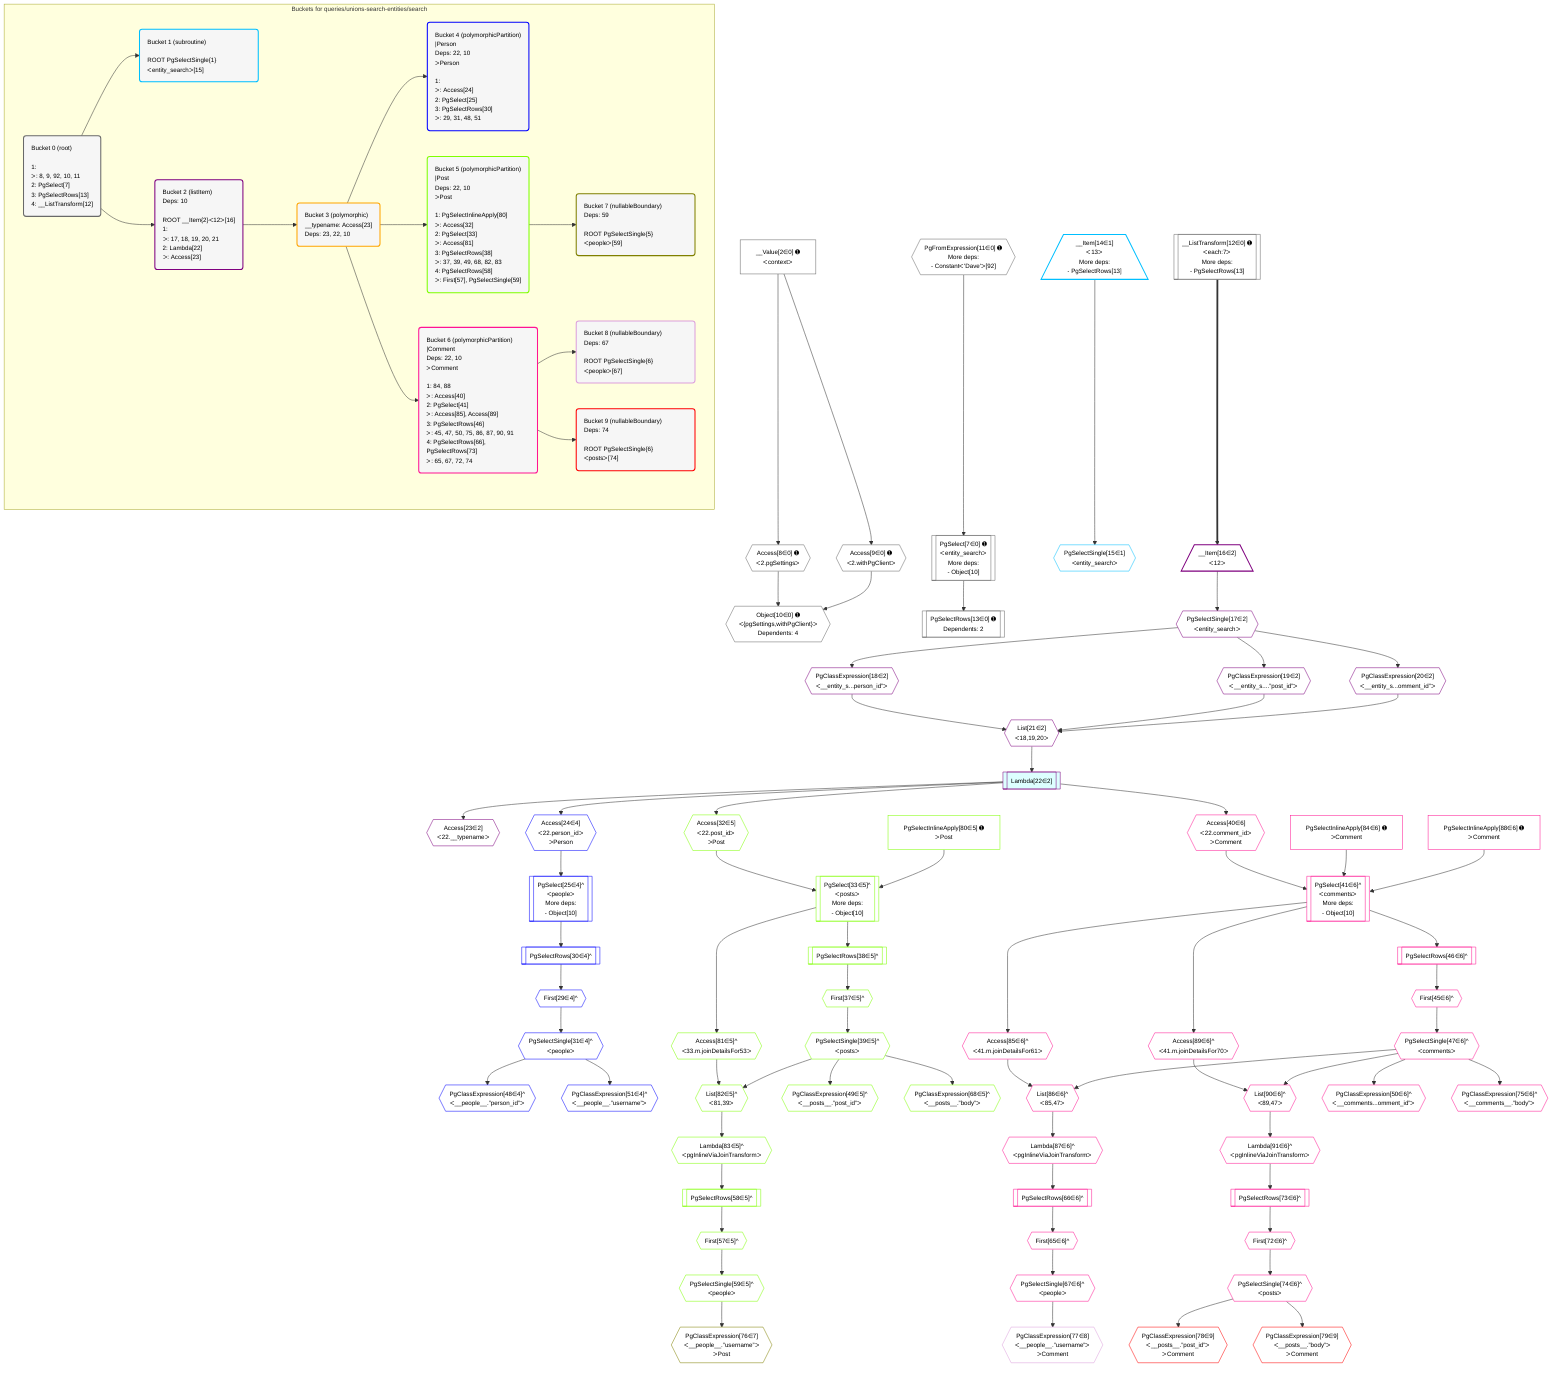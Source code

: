 %%{init: {'themeVariables': { 'fontSize': '12px'}}}%%
graph TD
    classDef path fill:#eee,stroke:#000,color:#000
    classDef plan fill:#fff,stroke-width:1px,color:#000
    classDef itemplan fill:#fff,stroke-width:2px,color:#000
    classDef unbatchedplan fill:#dff,stroke-width:1px,color:#000
    classDef sideeffectplan fill:#fcc,stroke-width:2px,color:#000
    classDef bucket fill:#f6f6f6,color:#000,stroke-width:2px,text-align:left

    subgraph "Buckets for queries/unions-search-entities/search"
    Bucket0("Bucket 0 (root)<br /><br />1: <br />ᐳ: 8, 9, 92, 10, 11<br />2: PgSelect[7]<br />3: PgSelectRows[13]<br />4: __ListTransform[12]"):::bucket
    Bucket1("Bucket 1 (subroutine)<br /><br />ROOT PgSelectSingle{1}ᐸentity_searchᐳ[15]"):::bucket
    Bucket2("Bucket 2 (listItem)<br />Deps: 10<br /><br />ROOT __Item{2}ᐸ12ᐳ[16]<br />1: <br />ᐳ: 17, 18, 19, 20, 21<br />2: Lambda[22]<br />ᐳ: Access[23]"):::bucket
    Bucket3("Bucket 3 (polymorphic)<br />__typename: Access[23]<br />Deps: 23, 22, 10"):::bucket
    Bucket4("Bucket 4 (polymorphicPartition)<br />|Person<br />Deps: 22, 10<br />ᐳPerson<br /><br />1: <br />ᐳ: Access[24]<br />2: PgSelect[25]<br />3: PgSelectRows[30]<br />ᐳ: 29, 31, 48, 51"):::bucket
    Bucket5("Bucket 5 (polymorphicPartition)<br />|Post<br />Deps: 22, 10<br />ᐳPost<br /><br />1: PgSelectInlineApply[80]<br />ᐳ: Access[32]<br />2: PgSelect[33]<br />ᐳ: Access[81]<br />3: PgSelectRows[38]<br />ᐳ: 37, 39, 49, 68, 82, 83<br />4: PgSelectRows[58]<br />ᐳ: First[57], PgSelectSingle[59]"):::bucket
    Bucket6("Bucket 6 (polymorphicPartition)<br />|Comment<br />Deps: 22, 10<br />ᐳComment<br /><br />1: 84, 88<br />ᐳ: Access[40]<br />2: PgSelect[41]<br />ᐳ: Access[85], Access[89]<br />3: PgSelectRows[46]<br />ᐳ: 45, 47, 50, 75, 86, 87, 90, 91<br />4: PgSelectRows[66], PgSelectRows[73]<br />ᐳ: 65, 67, 72, 74"):::bucket
    Bucket7("Bucket 7 (nullableBoundary)<br />Deps: 59<br /><br />ROOT PgSelectSingle{5}ᐸpeopleᐳ[59]"):::bucket
    Bucket8("Bucket 8 (nullableBoundary)<br />Deps: 67<br /><br />ROOT PgSelectSingle{6}ᐸpeopleᐳ[67]"):::bucket
    Bucket9("Bucket 9 (nullableBoundary)<br />Deps: 74<br /><br />ROOT PgSelectSingle{6}ᐸpostsᐳ[74]"):::bucket
    end
    Bucket0 --> Bucket1 & Bucket2
    Bucket2 --> Bucket3
    Bucket3 --> Bucket4 & Bucket5 & Bucket6
    Bucket5 --> Bucket7
    Bucket6 --> Bucket8 & Bucket9

    %% plan dependencies
    PgSelect7[["PgSelect[7∈0] ➊<br />ᐸentity_searchᐳ<br />More deps:<br />- Object[10]"]]:::plan
    PgFromExpression11{{"PgFromExpression[11∈0] ➊<br />More deps:<br />- Constantᐸ'Dave'ᐳ[92]"}}:::plan
    PgFromExpression11 --> PgSelect7
    Object10{{"Object[10∈0] ➊<br />ᐸ{pgSettings,withPgClient}ᐳ<br />Dependents: 4"}}:::plan
    Access8{{"Access[8∈0] ➊<br />ᐸ2.pgSettingsᐳ"}}:::plan
    Access9{{"Access[9∈0] ➊<br />ᐸ2.withPgClientᐳ"}}:::plan
    Access8 & Access9 --> Object10
    __Value2["__Value[2∈0] ➊<br />ᐸcontextᐳ"]:::plan
    __Value2 --> Access8
    __Value2 --> Access9
    __ListTransform12[["__ListTransform[12∈0] ➊<br />ᐸeach:7ᐳ<br />More deps:<br />- PgSelectRows[13]"]]:::plan
    PgSelectRows13[["PgSelectRows[13∈0] ➊<br />Dependents: 2"]]:::plan
    PgSelect7 --> PgSelectRows13
    __Item14[/"__Item[14∈1]<br />ᐸ13ᐳ<br />More deps:<br />- PgSelectRows[13]"\]:::itemplan
    PgSelectSingle15{{"PgSelectSingle[15∈1]<br />ᐸentity_searchᐳ"}}:::plan
    __Item14 --> PgSelectSingle15
    List21{{"List[21∈2]<br />ᐸ18,19,20ᐳ"}}:::plan
    PgClassExpression18{{"PgClassExpression[18∈2]<br />ᐸ__entity_s...person_id”ᐳ"}}:::plan
    PgClassExpression19{{"PgClassExpression[19∈2]<br />ᐸ__entity_s....”post_id”ᐳ"}}:::plan
    PgClassExpression20{{"PgClassExpression[20∈2]<br />ᐸ__entity_s...omment_id”ᐳ"}}:::plan
    PgClassExpression18 & PgClassExpression19 & PgClassExpression20 --> List21
    __Item16[/"__Item[16∈2]<br />ᐸ12ᐳ"\]:::itemplan
    __ListTransform12 ==> __Item16
    PgSelectSingle17{{"PgSelectSingle[17∈2]<br />ᐸentity_searchᐳ"}}:::plan
    __Item16 --> PgSelectSingle17
    PgSelectSingle17 --> PgClassExpression18
    PgSelectSingle17 --> PgClassExpression19
    PgSelectSingle17 --> PgClassExpression20
    Lambda22[["Lambda[22∈2]"]]:::unbatchedplan
    List21 --> Lambda22
    Access23{{"Access[23∈2]<br />ᐸ22.__typenameᐳ"}}:::plan
    Lambda22 --> Access23
    PgSelect25[["PgSelect[25∈4]^<br />ᐸpeopleᐳ<br />More deps:<br />- Object[10]"]]:::plan
    Access24{{"Access[24∈4]<br />ᐸ22.person_idᐳ<br />ᐳPerson"}}:::plan
    Access24 --> PgSelect25
    Lambda22 --> Access24
    First29{{"First[29∈4]^"}}:::plan
    PgSelectRows30[["PgSelectRows[30∈4]^"]]:::plan
    PgSelectRows30 --> First29
    PgSelect25 --> PgSelectRows30
    PgSelectSingle31{{"PgSelectSingle[31∈4]^<br />ᐸpeopleᐳ"}}:::plan
    First29 --> PgSelectSingle31
    PgClassExpression48{{"PgClassExpression[48∈4]^<br />ᐸ__people__.”person_id”ᐳ"}}:::plan
    PgSelectSingle31 --> PgClassExpression48
    PgClassExpression51{{"PgClassExpression[51∈4]^<br />ᐸ__people__.”username”ᐳ"}}:::plan
    PgSelectSingle31 --> PgClassExpression51
    PgSelect33[["PgSelect[33∈5]^<br />ᐸpostsᐳ<br />More deps:<br />- Object[10]"]]:::plan
    Access32{{"Access[32∈5]<br />ᐸ22.post_idᐳ<br />ᐳPost"}}:::plan
    PgSelectInlineApply80["PgSelectInlineApply[80∈5] ➊<br />ᐳPost"]:::plan
    Access32 & PgSelectInlineApply80 --> PgSelect33
    List82{{"List[82∈5]^<br />ᐸ81,39ᐳ"}}:::plan
    Access81{{"Access[81∈5]^<br />ᐸ33.m.joinDetailsFor53ᐳ"}}:::plan
    PgSelectSingle39{{"PgSelectSingle[39∈5]^<br />ᐸpostsᐳ"}}:::plan
    Access81 & PgSelectSingle39 --> List82
    Lambda22 --> Access32
    First37{{"First[37∈5]^"}}:::plan
    PgSelectRows38[["PgSelectRows[38∈5]^"]]:::plan
    PgSelectRows38 --> First37
    PgSelect33 --> PgSelectRows38
    First37 --> PgSelectSingle39
    PgClassExpression49{{"PgClassExpression[49∈5]^<br />ᐸ__posts__.”post_id”ᐳ"}}:::plan
    PgSelectSingle39 --> PgClassExpression49
    First57{{"First[57∈5]^"}}:::plan
    PgSelectRows58[["PgSelectRows[58∈5]^"]]:::plan
    PgSelectRows58 --> First57
    Lambda83{{"Lambda[83∈5]^<br />ᐸpgInlineViaJoinTransformᐳ"}}:::plan
    Lambda83 --> PgSelectRows58
    PgSelectSingle59{{"PgSelectSingle[59∈5]^<br />ᐸpeopleᐳ"}}:::plan
    First57 --> PgSelectSingle59
    PgClassExpression68{{"PgClassExpression[68∈5]^<br />ᐸ__posts__.”body”ᐳ"}}:::plan
    PgSelectSingle39 --> PgClassExpression68
    PgSelect33 --> Access81
    List82 --> Lambda83
    PgSelect41[["PgSelect[41∈6]^<br />ᐸcommentsᐳ<br />More deps:<br />- Object[10]"]]:::plan
    Access40{{"Access[40∈6]<br />ᐸ22.comment_idᐳ<br />ᐳComment"}}:::plan
    PgSelectInlineApply84["PgSelectInlineApply[84∈6] ➊<br />ᐳComment"]:::plan
    PgSelectInlineApply88["PgSelectInlineApply[88∈6] ➊<br />ᐳComment"]:::plan
    Access40 & PgSelectInlineApply84 & PgSelectInlineApply88 --> PgSelect41
    List86{{"List[86∈6]^<br />ᐸ85,47ᐳ"}}:::plan
    Access85{{"Access[85∈6]^<br />ᐸ41.m.joinDetailsFor61ᐳ"}}:::plan
    PgSelectSingle47{{"PgSelectSingle[47∈6]^<br />ᐸcommentsᐳ"}}:::plan
    Access85 & PgSelectSingle47 --> List86
    List90{{"List[90∈6]^<br />ᐸ89,47ᐳ"}}:::plan
    Access89{{"Access[89∈6]^<br />ᐸ41.m.joinDetailsFor70ᐳ"}}:::plan
    Access89 & PgSelectSingle47 --> List90
    Lambda22 --> Access40
    First45{{"First[45∈6]^"}}:::plan
    PgSelectRows46[["PgSelectRows[46∈6]^"]]:::plan
    PgSelectRows46 --> First45
    PgSelect41 --> PgSelectRows46
    First45 --> PgSelectSingle47
    PgClassExpression50{{"PgClassExpression[50∈6]^<br />ᐸ__comments...omment_id”ᐳ"}}:::plan
    PgSelectSingle47 --> PgClassExpression50
    First65{{"First[65∈6]^"}}:::plan
    PgSelectRows66[["PgSelectRows[66∈6]^"]]:::plan
    PgSelectRows66 --> First65
    Lambda87{{"Lambda[87∈6]^<br />ᐸpgInlineViaJoinTransformᐳ"}}:::plan
    Lambda87 --> PgSelectRows66
    PgSelectSingle67{{"PgSelectSingle[67∈6]^<br />ᐸpeopleᐳ"}}:::plan
    First65 --> PgSelectSingle67
    First72{{"First[72∈6]^"}}:::plan
    PgSelectRows73[["PgSelectRows[73∈6]^"]]:::plan
    PgSelectRows73 --> First72
    Lambda91{{"Lambda[91∈6]^<br />ᐸpgInlineViaJoinTransformᐳ"}}:::plan
    Lambda91 --> PgSelectRows73
    PgSelectSingle74{{"PgSelectSingle[74∈6]^<br />ᐸpostsᐳ"}}:::plan
    First72 --> PgSelectSingle74
    PgClassExpression75{{"PgClassExpression[75∈6]^<br />ᐸ__comments__.”body”ᐳ"}}:::plan
    PgSelectSingle47 --> PgClassExpression75
    PgSelect41 --> Access85
    List86 --> Lambda87
    PgSelect41 --> Access89
    List90 --> Lambda91
    PgClassExpression76{{"PgClassExpression[76∈7]<br />ᐸ__people__.”username”ᐳ<br />ᐳPost"}}:::plan
    PgSelectSingle59 --> PgClassExpression76
    PgClassExpression77{{"PgClassExpression[77∈8]<br />ᐸ__people__.”username”ᐳ<br />ᐳComment"}}:::plan
    PgSelectSingle67 --> PgClassExpression77
    PgClassExpression78{{"PgClassExpression[78∈9]<br />ᐸ__posts__.”post_id”ᐳ<br />ᐳComment"}}:::plan
    PgSelectSingle74 --> PgClassExpression78
    PgClassExpression79{{"PgClassExpression[79∈9]<br />ᐸ__posts__.”body”ᐳ<br />ᐳComment"}}:::plan
    PgSelectSingle74 --> PgClassExpression79

    %% define steps
    classDef bucket0 stroke:#696969
    class Bucket0,__Value2,PgSelect7,Access8,Access9,Object10,PgFromExpression11,__ListTransform12,PgSelectRows13 bucket0
    classDef bucket1 stroke:#00bfff
    class Bucket1,__Item14,PgSelectSingle15 bucket1
    classDef bucket2 stroke:#7f007f
    class Bucket2,__Item16,PgSelectSingle17,PgClassExpression18,PgClassExpression19,PgClassExpression20,List21,Lambda22,Access23 bucket2
    classDef bucket3 stroke:#ffa500
    class Bucket3 bucket3
    classDef bucket4 stroke:#0000ff
    class Bucket4,Access24,PgSelect25,First29,PgSelectRows30,PgSelectSingle31,PgClassExpression48,PgClassExpression51 bucket4
    classDef bucket5 stroke:#7fff00
    class Bucket5,Access32,PgSelect33,First37,PgSelectRows38,PgSelectSingle39,PgClassExpression49,First57,PgSelectRows58,PgSelectSingle59,PgClassExpression68,PgSelectInlineApply80,Access81,List82,Lambda83 bucket5
    classDef bucket6 stroke:#ff1493
    class Bucket6,Access40,PgSelect41,First45,PgSelectRows46,PgSelectSingle47,PgClassExpression50,First65,PgSelectRows66,PgSelectSingle67,First72,PgSelectRows73,PgSelectSingle74,PgClassExpression75,PgSelectInlineApply84,Access85,List86,Lambda87,PgSelectInlineApply88,Access89,List90,Lambda91 bucket6
    classDef bucket7 stroke:#808000
    class Bucket7,PgClassExpression76 bucket7
    classDef bucket8 stroke:#dda0dd
    class Bucket8,PgClassExpression77 bucket8
    classDef bucket9 stroke:#ff0000
    class Bucket9,PgClassExpression78,PgClassExpression79 bucket9